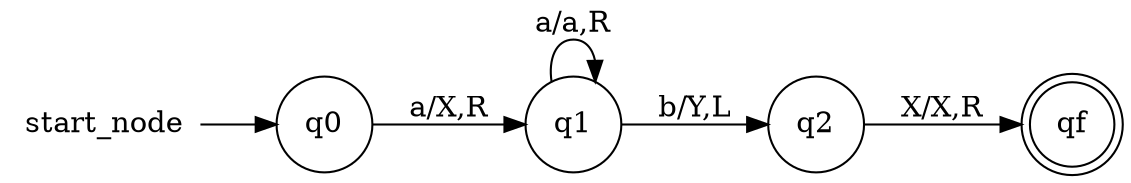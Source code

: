 digraph "Automata automata" {
    rankdir=LR; // Dirección del grafo: de izquierda a derecha
    "q2" [label="q2", shape=circle];
    "q1" [label="q1", shape=circle];
    "qf" [label="qf", shape=doublecircle];
    "q0" [label="q0", shape=circle];
    node [shape=none, width=0, height=0]; start_node;
    start_node -> "q0";
    "q0" -> "q1" [label="a/X,R"];
    "q1" -> "q1" [label="a/a,R"];
    "q1" -> "q2" [label="b/Y,L"];
    "q2" -> "qf" [label="X/X,R"];
}